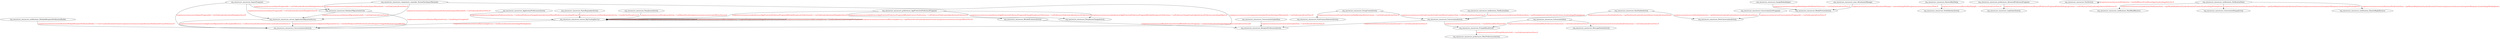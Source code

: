digraph G {
org_smssecure_smssecure_service_ApplicationMigrationService -> org_smssecure_smssecure_ConversationListActivity [label="Lorg/smssecure/smssecure/service/ApplicationMigrationService$CompletedReceiver;=>onReceive(Landroid/content/Context;Landroid/content/Intent;)V", fontcolor="red"];
org_smssecure_smssecure_service_ApplicationMigrationService -> org_smssecure_smssecure_ConversationListActivity [label="Lorg/smssecure/smssecure/service/ApplicationMigrationService;=>initializeBackgroundNotification()Landroid/support/v4/app/NotificationCompat$Builder;", fontcolor="red"];
org_smssecure_smssecure_ConversationItem -> org_smssecure_smssecure_MessageDetailsActivity [label="Lorg/smssecure/smssecure/ConversationItem$ClickListener;=>onClick(Landroid/view/View;)V", fontcolor="red"];
org_smssecure_smssecure_ConversationItem -> org_smssecure_smssecure_PromptMmsActivity [label="Lorg/smssecure/smssecure/ConversationItem$MmsPreferencesClickListener;=>onClick(Landroid/view/View;)V", fontcolor="red"];
org_smssecure_smssecure_ConversationListFragment -> org_smssecure_smssecure_NewConversationActivity [label="Lorg/smssecure/smssecure/ConversationListFragment$1;=>onClick(Landroid/view/View;)V", fontcolor="red"];
org_smssecure_smssecure_ConversationActivity -> org_smssecure_smssecure_RecipientPreferenceActivity [label="Lorg/smssecure/smssecure/ConversationActivity$13;=>onClick(Landroid/view/View;)V", fontcolor="red"];
org_smssecure_smssecure_ConversationActivity -> org_smssecure_smssecure_PromptMmsActivity [label="Lorg/smssecure/smssecure/ConversationActivity;=>handleManualMmsRequired()V", fontcolor="red"];
org_smssecure_smssecure_ImageMediaAdapter -> org_smssecure_smssecure_MediaPreviewActivity [label="Lorg/smssecure/smssecure/ImageMediaAdapter$OnMediaClickListener;=>onClick(Landroid/view/View;)V", fontcolor="red"];
org_smssecure_smssecure_PromptMmsActivity -> org_smssecure_smssecure_preferences_MmsPreferencesActivity [label="Lorg/smssecure/smssecure/PromptMmsActivity$1;=>onClick(Landroid/view/View;)V", fontcolor="red"];
org_smssecure_smssecure_GroupCreateActivity -> org_smssecure_smssecure_PushContactSelectionActivity [label="Lorg/smssecure/smssecure/GroupCreateActivity$AddRecipientButtonListener;=>onClick(Landroid/view/View;)V", fontcolor="red"];
org_smssecure_smssecure_GroupCreateActivity -> org_smssecure_smssecure_ConversationActivity [label="Lorg/smssecure/smssecure/GroupCreateActivity$CreateMmsGroupAsyncTask;=>onPostExecute(Ljava/lang/Long;)V", fontcolor="red"];
org_smssecure_smssecure_components_reminder_SystemSmsImportReminder -> org_smssecure_smssecure_service_ApplicationMigrationService [label="Lorg/smssecure/smssecure/components/reminder/SystemSmsImportReminder$1;=>onClick(Landroid/view/View;)V", fontcolor="red"];
org_smssecure_smssecure_components_reminder_SystemSmsImportReminder -> org_smssecure_smssecure_ConversationListActivity [label="Lorg/smssecure/smssecure/components/reminder/SystemSmsImportReminder$1;=>onClick(Landroid/view/View;)V", fontcolor="red"];
org_smssecure_smssecure_components_reminder_SystemSmsImportReminder -> org_smssecure_smssecure_DatabaseMigrationActivity [label="Lorg/smssecure/smssecure/components/reminder/SystemSmsImportReminder$1;=>onClick(Landroid/view/View;)V", fontcolor="red"];
org_smssecure_smssecure_DatabaseMigrationActivity -> org_smssecure_smssecure_service_ApplicationMigrationService [label="Lorg/smssecure/smssecure/DatabaseMigrationActivity$1;=>onClick(Landroid/view/View;)V", fontcolor="red"];
org_smssecure_smssecure_DatabaseMigrationActivity -> org_smssecure_smssecure_ConversationListActivity [label="Lorg/smssecure/smssecure/DatabaseMigrationActivity;=>handleImportComplete()V", fontcolor="red"];
org_smssecure_smssecure_ConversationUpdateItem -> org_smssecure_smssecure_RecipientPreferenceActivity [label="Lorg/smssecure/smssecure/ConversationUpdateItem;=>onClick(Landroid/view/View;)V", fontcolor="red"];
org_smssecure_smssecure_ReceiveKeyDialog -> org_smssecure_smssecure_VerifyIdentityActivity [label="Lorg/smssecure/smssecure/ReceiveKeyDialog$1;=>onClick(Landroid/view/View;)V", fontcolor="red"];
org_smssecure_smssecure_ApplicationPreferencesActivity -> org_smssecure_smssecure_service_KeyCachingService [label="Lorg/smssecure/smssecure/ApplicationPreferencesActivity;=>onSharedPreferenceChanged(Landroid/content/SharedPreferences;Ljava/lang/String;)V", fontcolor="red"];
org_smssecure_smssecure_BlockedContactsActivity -> org_smssecure_smssecure_RecipientPreferenceActivity [label="Lorg/smssecure/smssecure/BlockedContactsActivity$BlockedContactsFragment;=>onItemClick(Landroid/widget/AdapterView;Landroid/view/View;IJ)V", fontcolor="red"];
org_smssecure_smssecure_preferences_AdvancedPreferenceFragment -> org_smssecure_smssecure_LogSubmitActivity [label="Lorg/smssecure/smssecure/preferences/AdvancedPreferenceFragment$SubmitDebugLogListener;=>onPreferenceClick(Landroid/preference/Preference;)Z", fontcolor="red"];
org_smssecure_smssecure_preferences_AppProtectionPreferenceFragment -> org_smssecure_smssecure_PassphraseChangeActivity [label="Lorg/smssecure/smssecure/preferences/AppProtectionPreferenceFragment$ChangePassphraseClickListener;=>onPreferenceClick(Landroid/preference/Preference;)Z", fontcolor="red"];
org_smssecure_smssecure_preferences_AppProtectionPreferenceFragment -> org_smssecure_smssecure_BlockedContactsActivity [label="Lorg/smssecure/smssecure/preferences/AppProtectionPreferenceFragment$BlockedContactsClickListener;=>onPreferenceClick(Landroid/preference/Preference;)Z", fontcolor="red"];
org_smssecure_smssecure_preferences_AppProtectionPreferenceFragment -> org_smssecure_smssecure_service_KeyCachingService [label="Lorg/smssecure/smssecure/preferences/AppProtectionPreferenceFragment$DisablePassphraseClickListener$1;=>onClick(Landroid/content/DialogInterface;I)V", fontcolor="red"];
org_smssecure_smssecure_preferences_AppProtectionPreferenceFragment -> org_smssecure_smssecure_PassphraseChangeActivity [label="Lorg/smssecure/smssecure/preferences/AppProtectionPreferenceFragment$DisablePassphraseClickListener;=>onPreferenceChange(Landroid/preference/Preference;Ljava/lang/Object;)Z", fontcolor="red"];
org_smssecure_smssecure_ImportFragment -> org_smssecure_smssecure_service_ApplicationMigrationService [label="Lorg/smssecure/smssecure/ImportFragment$4;=>onClick(Landroid/content/DialogInterface;I)V", fontcolor="red"];
org_smssecure_smssecure_ImportFragment -> org_smssecure_smssecure_ConversationListActivity [label="Lorg/smssecure/smssecure/ImportFragment$4;=>onClick(Landroid/content/DialogInterface;I)V", fontcolor="red"];
org_smssecure_smssecure_ImportFragment -> org_smssecure_smssecure_DatabaseMigrationActivity [label="Lorg/smssecure/smssecure/ImportFragment$4;=>onClick(Landroid/content/DialogInterface;I)V", fontcolor="red"];
org_smssecure_smssecure_SmsSendtoActivity -> org_smssecure_smssecure_NewConversationActivity [label="Lorg/smssecure/smssecure/SmsSendtoActivity;=>getNextIntent(Landroid/content/Intent;)Landroid/content/Intent;", fontcolor="red"];
org_smssecure_smssecure_SmsSendtoActivity -> org_smssecure_smssecure_ConversationActivity [label="Lorg/smssecure/smssecure/SmsSendtoActivity;=>getNextIntent(Landroid/content/Intent;)Landroid/content/Intent;", fontcolor="red"];
org_smssecure_smssecure_PanicResponderActivity -> org_smssecure_smssecure_service_KeyCachingService [label="Lorg/smssecure/smssecure/PanicResponderActivity;=>handleClearPassphrase()V", fontcolor="red"];
org_smssecure_smssecure_ExitActivity -> org_smssecure_smssecure_ExitActivity [label="Lorg/smssecure/smssecure/ExitActivity;=>exitAndRemoveFromRecentApps(Landroid/app/Activity;)V", fontcolor="red"];
org_smssecure_smssecure_service_KeyCachingService -> org_smssecure_smssecure_service_KeyCachingService [label="Lorg/smssecure/smssecure/service/KeyCachingService;=>registerPassphraseActivityStarted(Landroid/content/Context;)V", fontcolor="red"];
org_smssecure_smssecure_service_KeyCachingService -> org_smssecure_smssecure_service_KeyCachingService [label="Lorg/smssecure/smssecure/service/KeyCachingService;=>registerPassphraseActivityStopped(Landroid/content/Context;)V", fontcolor="red"];
org_smssecure_smssecure_service_KeyCachingService -> org_smssecure_smssecure_service_KeyCachingService [label="Lorg/smssecure/smssecure/service/KeyCachingService;=>buildLockIntent()Landroid/app/PendingIntent;", fontcolor="red"];
org_smssecure_smssecure_service_KeyCachingService -> org_smssecure_smssecure_ConversationListActivity [label="Lorg/smssecure/smssecure/service/KeyCachingService;=>buildLaunchIntent()Landroid/app/PendingIntent;", fontcolor="red"];
org_smssecure_smssecure_service_KeyCachingService -> org_smssecure_smssecure_service_KeyCachingService [label="Lorg/smssecure/smssecure/service/KeyCachingService;=>getMasterSecret(Landroid/content/Context;)Lorg/smssecure/smssecure/crypto/MasterSecret;", fontcolor="red"];
org_smssecure_smssecure_mms_AttachmentManager -> org_smssecure_smssecure_MediaPreviewActivity [label="Lorg/smssecure/smssecure/mms/AttachmentManager;=>previewImageDraft(Lorg/smssecure/smssecure/mms/Slide;)V", fontcolor="red"];
org_smssecure_smssecure_PassphraseActivity -> org_smssecure_smssecure_service_KeyCachingService [label="Lorg/smssecure/smssecure/PassphraseActivity;=>setMasterSecret(Lorg/smssecure/smssecure/crypto/MasterSecret;)V", fontcolor="red"];
org_smssecure_smssecure_notifications_NotificationState -> org_smssecure_smssecure_notifications_MarkReadReceiver [label="Lorg/smssecure/smssecure/notifications/NotificationState;=>getMarkAsReadIntent(Landroid/content/Context;I)Landroid/app/PendingIntent;", fontcolor="red"];
org_smssecure_smssecure_notifications_NotificationState -> org_smssecure_smssecure_ConversationPopupActivity [label="Lorg/smssecure/smssecure/notifications/NotificationState;=>getQuickReplyIntent(Landroid/content/Context;Lorg/smssecure/smssecure/recipients/Recipients;)Landroid/app/PendingIntent;", fontcolor="red"];
org_smssecure_smssecure_notifications_NotificationState -> org_smssecure_smssecure_notifications_RemoteReplyReceiver [label="Lorg/smssecure/smssecure/notifications/NotificationState;=>getRemoteReplyIntent(Landroid/content/Context;Lorg/smssecure/smssecure/recipients/Recipients;)Landroid/app/PendingIntent;", fontcolor="red"];
org_smssecure_smssecure_notifications_MultipleRecipientNotificationBuilder -> org_smssecure_smssecure_ConversationListActivity [label="Lorg/smssecure/smssecure/notifications/MultipleRecipientNotificationBuilder;=><init>(Landroid/content/Context;Lorg/smssecure/smssecure/preferences/NotificationPrivacyPreference;)V", fontcolor="red"];
org_smssecure_smssecure_notifications_NotificationItem -> org_smssecure_smssecure_ConversationActivity [label="Lorg/smssecure/smssecure/notifications/NotificationItem;=>getPendingIntent(Landroid/content/Context;)Landroid/app/PendingIntent;", fontcolor="red"];
}